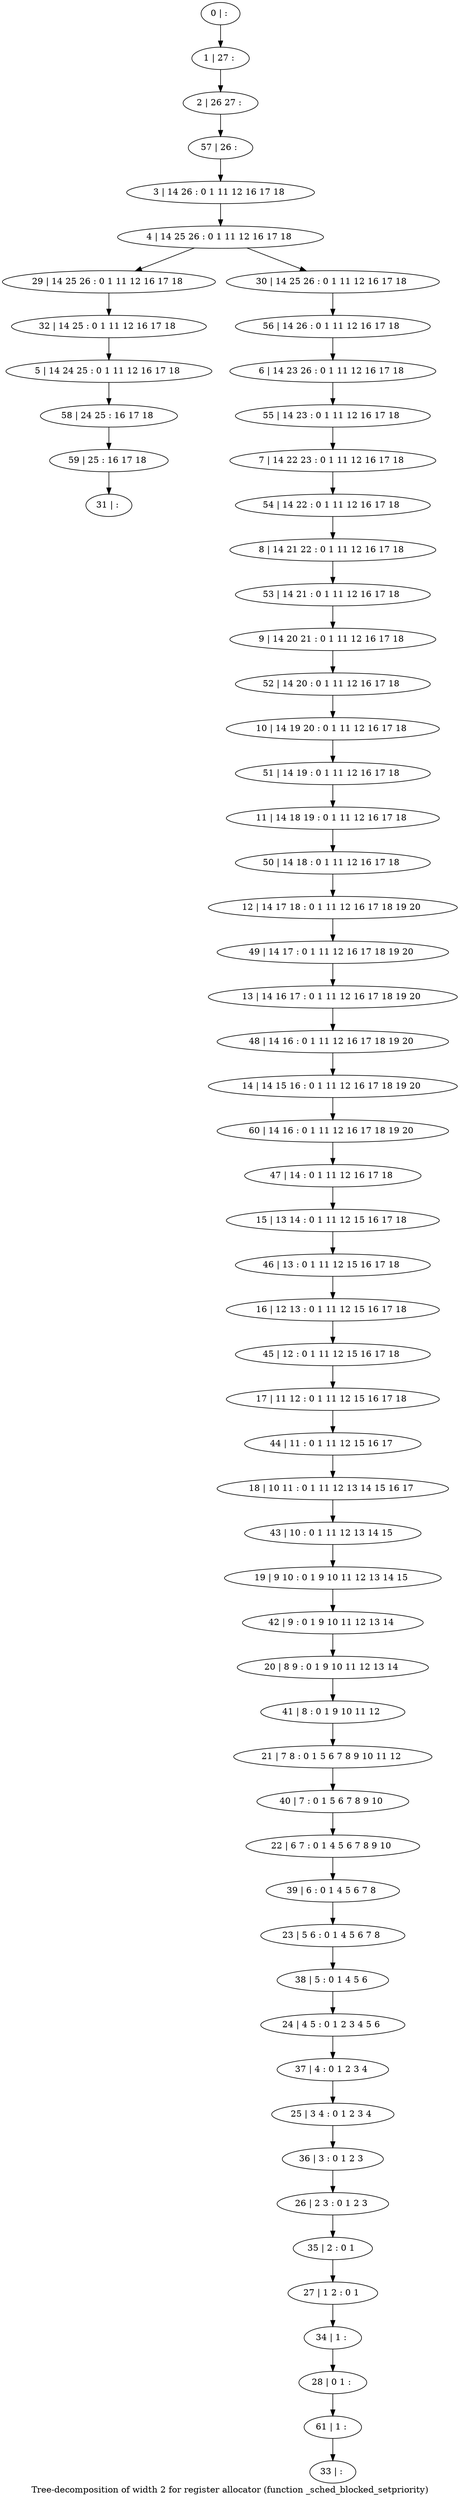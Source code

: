 digraph G {
graph [label="Tree-decomposition of width 2 for register allocator (function _sched_blocked_setpriority)"]
0[label="0 | : "];
1[label="1 | 27 : "];
2[label="2 | 26 27 : "];
3[label="3 | 14 26 : 0 1 11 12 16 17 18 "];
4[label="4 | 14 25 26 : 0 1 11 12 16 17 18 "];
5[label="5 | 14 24 25 : 0 1 11 12 16 17 18 "];
6[label="6 | 14 23 26 : 0 1 11 12 16 17 18 "];
7[label="7 | 14 22 23 : 0 1 11 12 16 17 18 "];
8[label="8 | 14 21 22 : 0 1 11 12 16 17 18 "];
9[label="9 | 14 20 21 : 0 1 11 12 16 17 18 "];
10[label="10 | 14 19 20 : 0 1 11 12 16 17 18 "];
11[label="11 | 14 18 19 : 0 1 11 12 16 17 18 "];
12[label="12 | 14 17 18 : 0 1 11 12 16 17 18 19 20 "];
13[label="13 | 14 16 17 : 0 1 11 12 16 17 18 19 20 "];
14[label="14 | 14 15 16 : 0 1 11 12 16 17 18 19 20 "];
15[label="15 | 13 14 : 0 1 11 12 15 16 17 18 "];
16[label="16 | 12 13 : 0 1 11 12 15 16 17 18 "];
17[label="17 | 11 12 : 0 1 11 12 15 16 17 18 "];
18[label="18 | 10 11 : 0 1 11 12 13 14 15 16 17 "];
19[label="19 | 9 10 : 0 1 9 10 11 12 13 14 15 "];
20[label="20 | 8 9 : 0 1 9 10 11 12 13 14 "];
21[label="21 | 7 8 : 0 1 5 6 7 8 9 10 11 12 "];
22[label="22 | 6 7 : 0 1 4 5 6 7 8 9 10 "];
23[label="23 | 5 6 : 0 1 4 5 6 7 8 "];
24[label="24 | 4 5 : 0 1 2 3 4 5 6 "];
25[label="25 | 3 4 : 0 1 2 3 4 "];
26[label="26 | 2 3 : 0 1 2 3 "];
27[label="27 | 1 2 : 0 1 "];
28[label="28 | 0 1 : "];
29[label="29 | 14 25 26 : 0 1 11 12 16 17 18 "];
30[label="30 | 14 25 26 : 0 1 11 12 16 17 18 "];
31[label="31 | : "];
32[label="32 | 14 25 : 0 1 11 12 16 17 18 "];
33[label="33 | : "];
34[label="34 | 1 : "];
35[label="35 | 2 : 0 1 "];
36[label="36 | 3 : 0 1 2 3 "];
37[label="37 | 4 : 0 1 2 3 4 "];
38[label="38 | 5 : 0 1 4 5 6 "];
39[label="39 | 6 : 0 1 4 5 6 7 8 "];
40[label="40 | 7 : 0 1 5 6 7 8 9 10 "];
41[label="41 | 8 : 0 1 9 10 11 12 "];
42[label="42 | 9 : 0 1 9 10 11 12 13 14 "];
43[label="43 | 10 : 0 1 11 12 13 14 15 "];
44[label="44 | 11 : 0 1 11 12 15 16 17 "];
45[label="45 | 12 : 0 1 11 12 15 16 17 18 "];
46[label="46 | 13 : 0 1 11 12 15 16 17 18 "];
47[label="47 | 14 : 0 1 11 12 16 17 18 "];
48[label="48 | 14 16 : 0 1 11 12 16 17 18 19 20 "];
49[label="49 | 14 17 : 0 1 11 12 16 17 18 19 20 "];
50[label="50 | 14 18 : 0 1 11 12 16 17 18 "];
51[label="51 | 14 19 : 0 1 11 12 16 17 18 "];
52[label="52 | 14 20 : 0 1 11 12 16 17 18 "];
53[label="53 | 14 21 : 0 1 11 12 16 17 18 "];
54[label="54 | 14 22 : 0 1 11 12 16 17 18 "];
55[label="55 | 14 23 : 0 1 11 12 16 17 18 "];
56[label="56 | 14 26 : 0 1 11 12 16 17 18 "];
57[label="57 | 26 : "];
58[label="58 | 24 25 : 16 17 18 "];
59[label="59 | 25 : 16 17 18 "];
60[label="60 | 14 16 : 0 1 11 12 16 17 18 19 20 "];
61[label="61 | 1 : "];
0->1 ;
1->2 ;
3->4 ;
4->29 ;
4->30 ;
32->5 ;
29->32 ;
34->28 ;
27->34 ;
35->27 ;
26->35 ;
36->26 ;
25->36 ;
37->25 ;
24->37 ;
38->24 ;
23->38 ;
39->23 ;
22->39 ;
40->22 ;
21->40 ;
41->21 ;
20->41 ;
42->20 ;
19->42 ;
43->19 ;
18->43 ;
44->18 ;
17->44 ;
45->17 ;
16->45 ;
46->16 ;
15->46 ;
47->15 ;
48->14 ;
13->48 ;
49->13 ;
12->49 ;
50->12 ;
11->50 ;
51->11 ;
10->51 ;
52->10 ;
9->52 ;
53->9 ;
8->53 ;
54->8 ;
7->54 ;
55->7 ;
6->55 ;
56->6 ;
30->56 ;
57->3 ;
2->57 ;
5->58 ;
59->31 ;
58->59 ;
60->47 ;
14->60 ;
61->33 ;
28->61 ;
}
